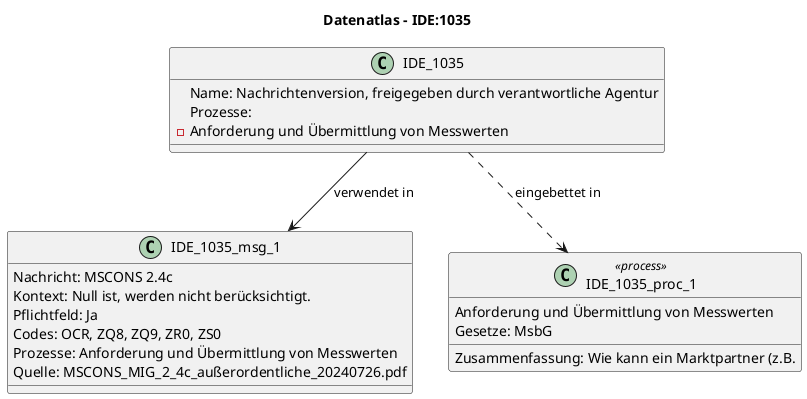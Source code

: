 @startuml
title Datenatlas – IDE:1035
class IDE_1035 {
  Name: Nachrichtenversion, freigegeben durch verantwortliche Agentur
  Prozesse:
    - Anforderung und Übermittlung von Messwerten
}
class IDE_1035_msg_1 {
  Nachricht: MSCONS 2.4c
  Kontext: Null ist, werden nicht berücksichtigt.
  Pflichtfeld: Ja
  Codes: OCR, ZQ8, ZQ9, ZR0, ZS0
  Prozesse: Anforderung und Übermittlung von Messwerten
  Quelle: MSCONS_MIG_2_4c_außerordentliche_20240726.pdf
}
IDE_1035 --> IDE_1035_msg_1 : verwendet in
class IDE_1035_proc_1 <<process>> {
  Anforderung und Übermittlung von Messwerten
  Gesetze: MsbG
  Zusammenfassung: Wie kann ein Marktpartner (z.B.
}
IDE_1035 ..> IDE_1035_proc_1 : eingebettet in
@enduml